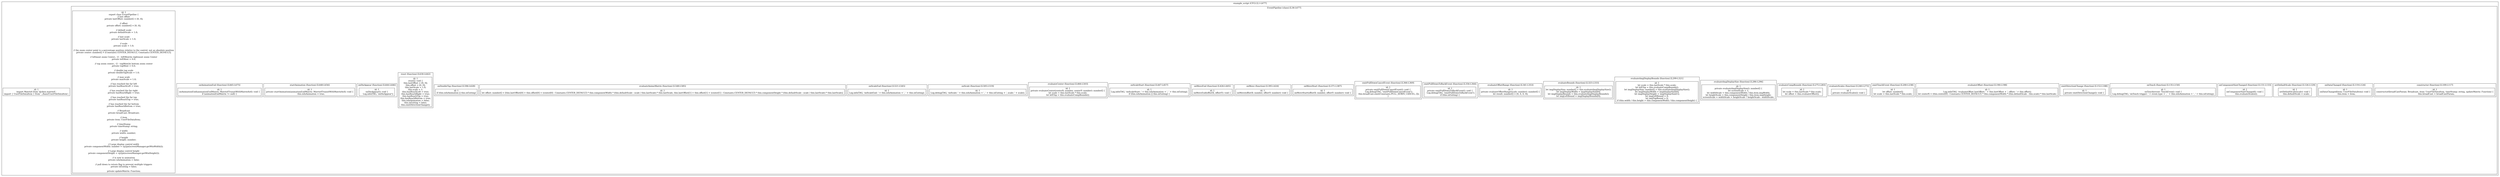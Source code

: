digraph "44.ts" {
  subgraph "cluster_1" {
    label="example_script (CFG) [L1-L677]";
    node_1_1 [label="id: 1\nimport Matrix4 from '@ohos.matrix4';
import { UserFileDataItem } from '../base/UserFileDataItem';", shape=box];
  subgraph "cluster_2" {
    label="EventPipeline (class) [L36-L677]";
    node_2_1 [label="id: 1\nexport class EventPipeline {
// last offset
private lastOffset: number[] = [0, 0];

// offset
private offset: number[] = [0, 0];

// default scale
private defaultScale = 1.0;

// last scale
private lastScale = 1.0;

// scale
private scale = 1.0;

// the zoom center point is a percentage position relative to the control, not an absolute position
private center: number[] = [Constants.CENTER_DEFAULT, Constants.CENTER_DEFAULT];

// leftmost zoom Center，(1 - leftMost)is rightmost zoom Center
private leftMost = 0.0;

// top zoom center，(1 - topMost)is bottom zoom center
private topMost = 0.0;

// double tap scale
private doubleTapScale = 1.0;

// max scale
private maxScale = 1.0;

// has reached the far left
private hasReachLeft = true;

// has reached the far right
private hasReachRight = true;

// has reached the far top
private hasReachTop = true;

// has reached the far bottom
private hasReachBottom = true;

// Broadcast
private broadCast: Broadcast;

// item
private item: UserFileDataItem;

// timeStamp
private timeStamp: string;

// width
private width: number;

// height
private height: number;

// Large display control width
private componentWidth: number = vp2px(screenManager.getWinWidth());

// Large display control height
private componentHeight = vp2px(screenManager.getWinHeight());

// is now in animation
private isInAnimation = false;

// pull down to return flag to prevent multiple triggers
private isExiting = false;

private updateMatrix: Function;", shape=box];
  subgraph "cluster_3" {
    label="constructor (function) [L109-L117]";
    node_3_1 [label="id: 1\nconstructor(broadCastParam: Broadcast, item: UserFileDataItem, timeStamp: string, updateMatrix: Function) {
    this.broadCast = broadCastParam;", shape=box];
  }
  subgraph "cluster_4" {
    label="onDataChanged (function) [L119-L124]";
    node_4_1 [label="id: 1\nonDataChanged(item: UserFileDataItem): void {
    this.item = item;", shape=box];
  }
  subgraph "cluster_5" {
    label="setDefaultScale (function) [L126-L129]";
    node_5_1 [label="id: 1\nsetDefaultScale(scale): void {
    this.defaultScale = scale;", shape=box];
  }
  subgraph "cluster_6" {
    label="onComponentSizeChanged (function) [L131-L133]";
    node_6_1 [label="id: 1\nonComponentSizeChanged(): void {
    this.evaluateScales();", shape=box];
  }
  subgraph "cluster_7" {
    label="onTouch (function) [L135-L150]";
    node_7_1 [label="id: 1\nonTouch(event: TouchEvent): void {
Log.debug(TAG, 'onTouch trigger: ' + event.type + ', ' + this.isInAnimation + ', ' + this.isExiting);", shape=box];
  }
  subgraph "cluster_8" {
    label="emitDirectionChange (function) [L152-L188]";
    node_8_1 [label="id: 1\nprivate emitDirectionChange(): void {", shape=box];
  }
  subgraph "cluster_9" {
    label="evaluateOffset (function) [L190-L198]";
    node_9_1 [label="id: 1\nLog.info(TAG, 'evaluateOffset lastOffset: ' + this.lastOffset + ', offset: ' + this.offset);
let centerX = (this.center[0] - Constants.CENTER_DEFAULT) * this.componentWidth * (this.defaultScale - this.scale) * this.lastScale;", shape=box];
  }
  subgraph "cluster_10" {
    label="emitTouchEvent (function) [L200-L238]";
    node_10_1 [label="id: 1\nlet offset: number[];
let scale = this.lastScale * this.scale;", shape=box];
  }
  subgraph "cluster_11" {
    label="evaluateScales (function) [L240-L273]";
    node_11_1 [label="id: 1\nprivate evaluateScales(): void {", shape=box];
  }
  subgraph "cluster_12" {
    label="evaluateCompBounds (function) [L275-L283]";
    node_12_1 [label="id: 1\nlet scale = this.lastScale * this.scale;
let offset = this.evaluateOffset();", shape=box];
  }
  subgraph "cluster_13" {
    label="evaluateImgDisplaySize (function) [L286-L296]";
    node_13_1 [label="id: 1\nprivate evaluateImgDisplaySize(): number[] {
let screenScale = 1;
let widthScale = this.componentWidth / this.item.imgWidth;
let heightScale = this.componentHeight / this.item.imgHeight;
screenScale = widthScale > heightScale ? heightScale : widthScale;", shape=box];
  }
  subgraph "cluster_14" {
    label="evaluateImgDisplayBounds (function) [L299-L321]";
    node_14_1 [label="id: 1\nlet scale = this.lastScale * this.scale;
let leftTop = this.evaluateCompBounds();
let imgDisplaySize: number[] = this.evaluateImgDisplaySize();
let imgDisplayWidth = imgDisplaySize[0];
let imgDisplayHeight = imgDisplaySize[1];
let imgLeftBound = 0;
let imgTopBound = 0;
if (this.width / this.height > this.componentWidth / this.componentHeight) {", shape=box];
  }
  subgraph "cluster_15" {
    label="evaluateBounds (function) [L325-L333]";
    node_15_1 [label="id: 1\nlet imgDisplaySize: number[] = this.evaluateImgDisplaySize();
let imgDisplayWidth = imgDisplaySize[0];
let imgDisplayBounds = this.evaluateImgDisplayBounds();
let imgLeftBound = imgDisplayBounds[0];", shape=box];
  }
  subgraph "cluster_16" {
    label="evaluateOffsetRange (function) [L341-L353]";
    node_16_1 [label="id: 1\nprivate evaluateOffsetRange(scale: number): number[] {
let result: number[] = [0, 0, 0, 0];", shape=box];
  }
  subgraph "cluster_17" {
    label="emitPullDownToBackEvent (function) [L356-L364]";
    node_17_1 [label="id: 1\nprivate emitPullDownToBackEvent(): void {
  Log.debug(TAG, 'emitPullDownToBackEvent');
if (this.isExiting) {", shape=box];
  }
  subgraph "cluster_18" {
    label="emitPullDownCancelEvent (function) [L366-L369]";
    node_18_1 [label="id: 1\nprivate emitPullDownCancelEvent(): void {
  Log.debug(TAG, 'emitPullDownCancelEvent');
  this.broadCast.emit(Constants.PULL_DOWN_CANCEL, []);
}", shape=box];
  }
  subgraph "cluster_19" {
    label="onMoveStart (function) [L371-L387]";
    node_19_1 [label="id: 1\nonMoveStart(offsetX: number, offsetY: number): void {", shape=box];
  }
  subgraph "cluster_20" {
    label="onMove (function) [L395-L424]";
    node_20_1 [label="id: 1\nonMove(offsetX: number, offsetY: number): void {", shape=box];
  }
  subgraph "cluster_21" {
    label="onMoveEnd (function) [L426-L445]";
    node_21_1 [label="id: 1\nonMoveEnd(offsetX, offsetY): void {", shape=box];
  }
  subgraph "cluster_22" {
    label="onScaleStart (function) [L447-L457]";
    node_22_1 [label="id: 1\nLog.info(TAG, 'onScaleStart: ' + this.isInAnimation + ', ' + this.isExiting);
if (this.isInAnimation || this.isExiting) {", shape=box];
  }
  subgraph "cluster_23" {
    label="evaluateCenter (function) [L466-L503]";
    node_23_1 [label="id: 1\nprivate evaluateCenter(centerX: number, centerY: number): number[] {
let scale = this.lastScale * this.scale;
let leftTop = this.evaluateCompBounds();", shape=box];
  }
  subgraph "cluster_24" {
    label="onScale (function) [L505-L519]";
    node_24_1 [label="id: 1\nLog.debug(TAG, 'onScale: ' + this.isInAnimation + ', ' + this.isExiting + ', scale: ' + scale);", shape=box];
  }
  subgraph "cluster_25" {
    label="onScaleEnd (function) [L521-L545]";
    node_25_1 [label="id: 1\nLog.info(TAG, 'onScaleEnd: ' + this.isInAnimation + ', ' + this.isExiting);", shape=box];
  }
  subgraph "cluster_26" {
    label="evaluateAnimeMatrix (function) [L548-L585]";
    node_26_1 [label="id: 1\nlet offset: number[] = [this.lastOffset[0] + this.offset[0] + (center[0] - Constants.CENTER_DEFAULT) * this.componentWidth * (this.defaultScale - scale / this.lastScale) * this.lastScale, this.lastOffset[1] + this.offset[1] + (center[1] - Constants.CENTER_DEFAULT) * this.componentHeight * (this.defaultScale - scale / this.lastScale) * this.lastScale];", shape=box];
  }
  subgraph "cluster_27" {
    label="onDoubleTap (function) [L596-L628]";
    node_27_1 [label="id: 1\nif (this.isInAnimation || this.isExiting)", shape=box];
  }
  subgraph "cluster_28" {
    label="reset (function) [L630-L642]";
    node_28_1 [label="id: 1\nreset(): void {
this.lastOffset = [0, 0];
this.offset = [0, 0];
this.lastScale = 1.0;
this.scale = 1;
this.hasReachLeft = true;
this.hasReachRight = true;
this.hasReachTop = true;
this.hasReachBottom = true;
this.isInAnimation = false;
this.isExiting = false;
this.emitDirectionChange();", shape=box];
  }
  subgraph "cluster_29" {
    label="onDisAppear (function) [L644-L646]";
    node_29_1 [label="id: 1\nonDisAppear(): void {
    Log.info(TAG, 'onDisAppear');", shape=box];
  }
  subgraph "cluster_30" {
    label="startAnimation (function) [L648-L656]";
    node_30_1 [label="id: 1\nprivate startAnimation(animationEndMatrix: Matrix4TransitWithMatrix4x4): void {
    this.isInAnimation = true;", shape=box];
  }
  subgraph "cluster_31" {
    label="onAnimationEnd (function) [L665-L675]";
    node_31_1 [label="id: 1\nonAnimationEnd(animationEndMatrix: Matrix4TransitWithMatrix4x4): void {
if (animationEndMatrix != null) {", shape=box];
  }
  }
  }
}